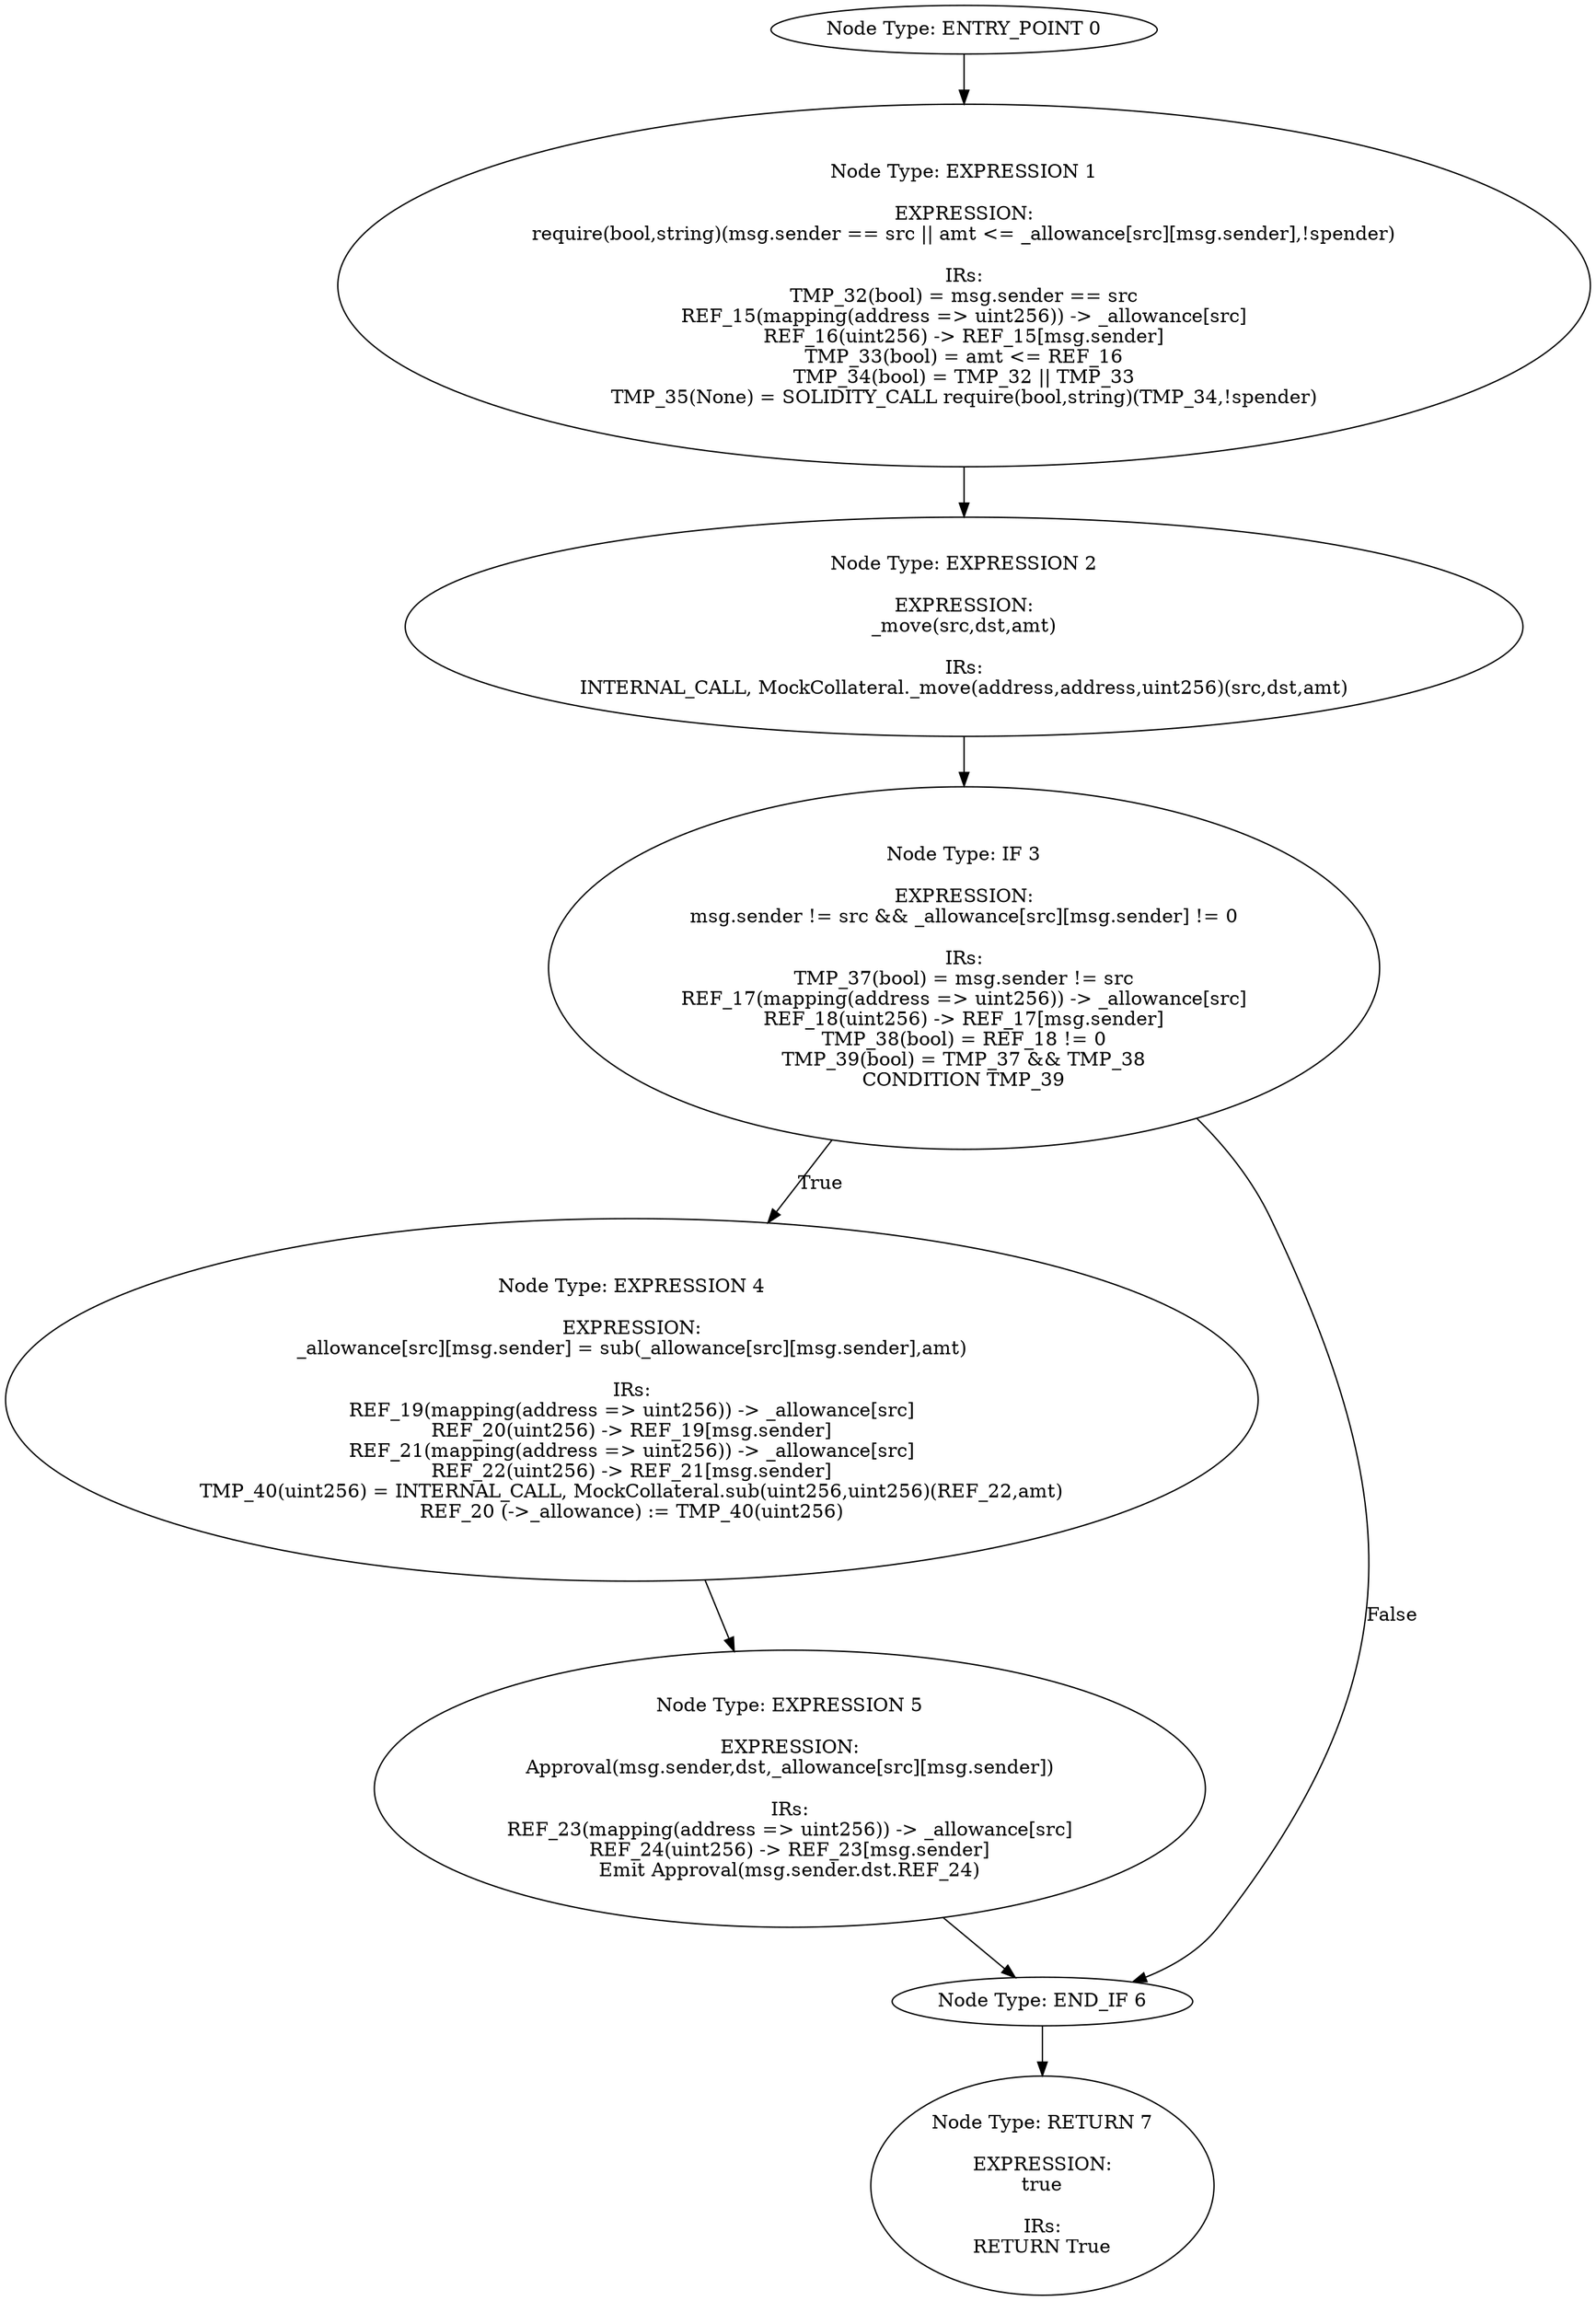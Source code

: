 digraph{
0[label="Node Type: ENTRY_POINT 0
"];
0->1;
1[label="Node Type: EXPRESSION 1

EXPRESSION:
require(bool,string)(msg.sender == src || amt <= _allowance[src][msg.sender],!spender)

IRs:
TMP_32(bool) = msg.sender == src
REF_15(mapping(address => uint256)) -> _allowance[src]
REF_16(uint256) -> REF_15[msg.sender]
TMP_33(bool) = amt <= REF_16
TMP_34(bool) = TMP_32 || TMP_33
TMP_35(None) = SOLIDITY_CALL require(bool,string)(TMP_34,!spender)"];
1->2;
2[label="Node Type: EXPRESSION 2

EXPRESSION:
_move(src,dst,amt)

IRs:
INTERNAL_CALL, MockCollateral._move(address,address,uint256)(src,dst,amt)"];
2->3;
3[label="Node Type: IF 3

EXPRESSION:
msg.sender != src && _allowance[src][msg.sender] != 0

IRs:
TMP_37(bool) = msg.sender != src
REF_17(mapping(address => uint256)) -> _allowance[src]
REF_18(uint256) -> REF_17[msg.sender]
TMP_38(bool) = REF_18 != 0
TMP_39(bool) = TMP_37 && TMP_38
CONDITION TMP_39"];
3->4[label="True"];
3->6[label="False"];
4[label="Node Type: EXPRESSION 4

EXPRESSION:
_allowance[src][msg.sender] = sub(_allowance[src][msg.sender],amt)

IRs:
REF_19(mapping(address => uint256)) -> _allowance[src]
REF_20(uint256) -> REF_19[msg.sender]
REF_21(mapping(address => uint256)) -> _allowance[src]
REF_22(uint256) -> REF_21[msg.sender]
TMP_40(uint256) = INTERNAL_CALL, MockCollateral.sub(uint256,uint256)(REF_22,amt)
REF_20 (->_allowance) := TMP_40(uint256)"];
4->5;
5[label="Node Type: EXPRESSION 5

EXPRESSION:
Approval(msg.sender,dst,_allowance[src][msg.sender])

IRs:
REF_23(mapping(address => uint256)) -> _allowance[src]
REF_24(uint256) -> REF_23[msg.sender]
Emit Approval(msg.sender.dst.REF_24)"];
5->6;
6[label="Node Type: END_IF 6
"];
6->7;
7[label="Node Type: RETURN 7

EXPRESSION:
true

IRs:
RETURN True"];
}
